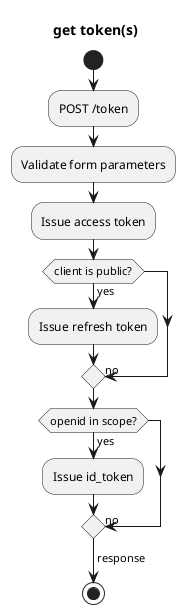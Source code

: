 @startuml
title get token(s)

start
:POST /token;
:Validate form parameters;
:Issue access token;
if (client is public?) then (yes)
    :Issue refresh token;
else
    ->no;
endif

if (openid in scope?) then (yes)
    :Issue id_token;
else
    ->no;
endif

->response;
stop
@enduml